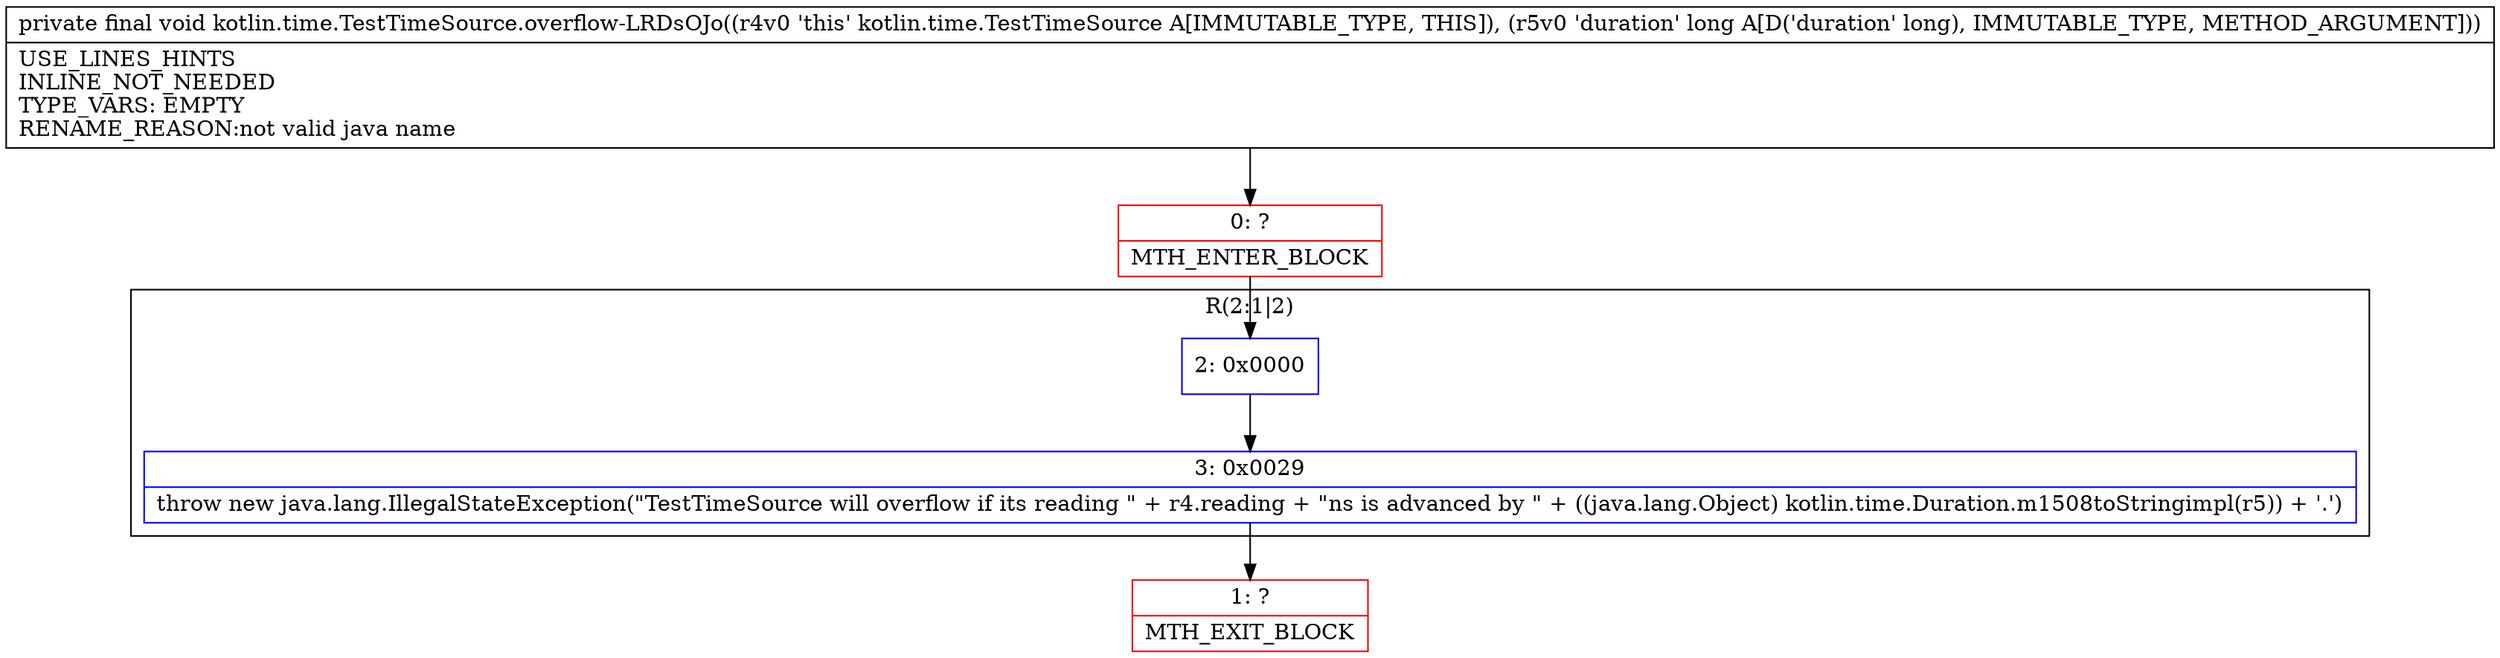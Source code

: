 digraph "CFG forkotlin.time.TestTimeSource.overflow\-LRDsOJo(J)V" {
subgraph cluster_Region_1946857522 {
label = "R(2:1|2)";
node [shape=record,color=blue];
Node_2 [shape=record,label="{2\:\ 0x0000}"];
Node_3 [shape=record,label="{3\:\ 0x0029|throw new java.lang.IllegalStateException(\"TestTimeSource will overflow if its reading \" + r4.reading + \"ns is advanced by \" + ((java.lang.Object) kotlin.time.Duration.m1508toStringimpl(r5)) + '.')\l}"];
}
Node_0 [shape=record,color=red,label="{0\:\ ?|MTH_ENTER_BLOCK\l}"];
Node_1 [shape=record,color=red,label="{1\:\ ?|MTH_EXIT_BLOCK\l}"];
MethodNode[shape=record,label="{private final void kotlin.time.TestTimeSource.overflow\-LRDsOJo((r4v0 'this' kotlin.time.TestTimeSource A[IMMUTABLE_TYPE, THIS]), (r5v0 'duration' long A[D('duration' long), IMMUTABLE_TYPE, METHOD_ARGUMENT]))  | USE_LINES_HINTS\lINLINE_NOT_NEEDED\lTYPE_VARS: EMPTY\lRENAME_REASON:not valid java name\l}"];
MethodNode -> Node_0;Node_2 -> Node_3;
Node_3 -> Node_1;
Node_0 -> Node_2;
}

